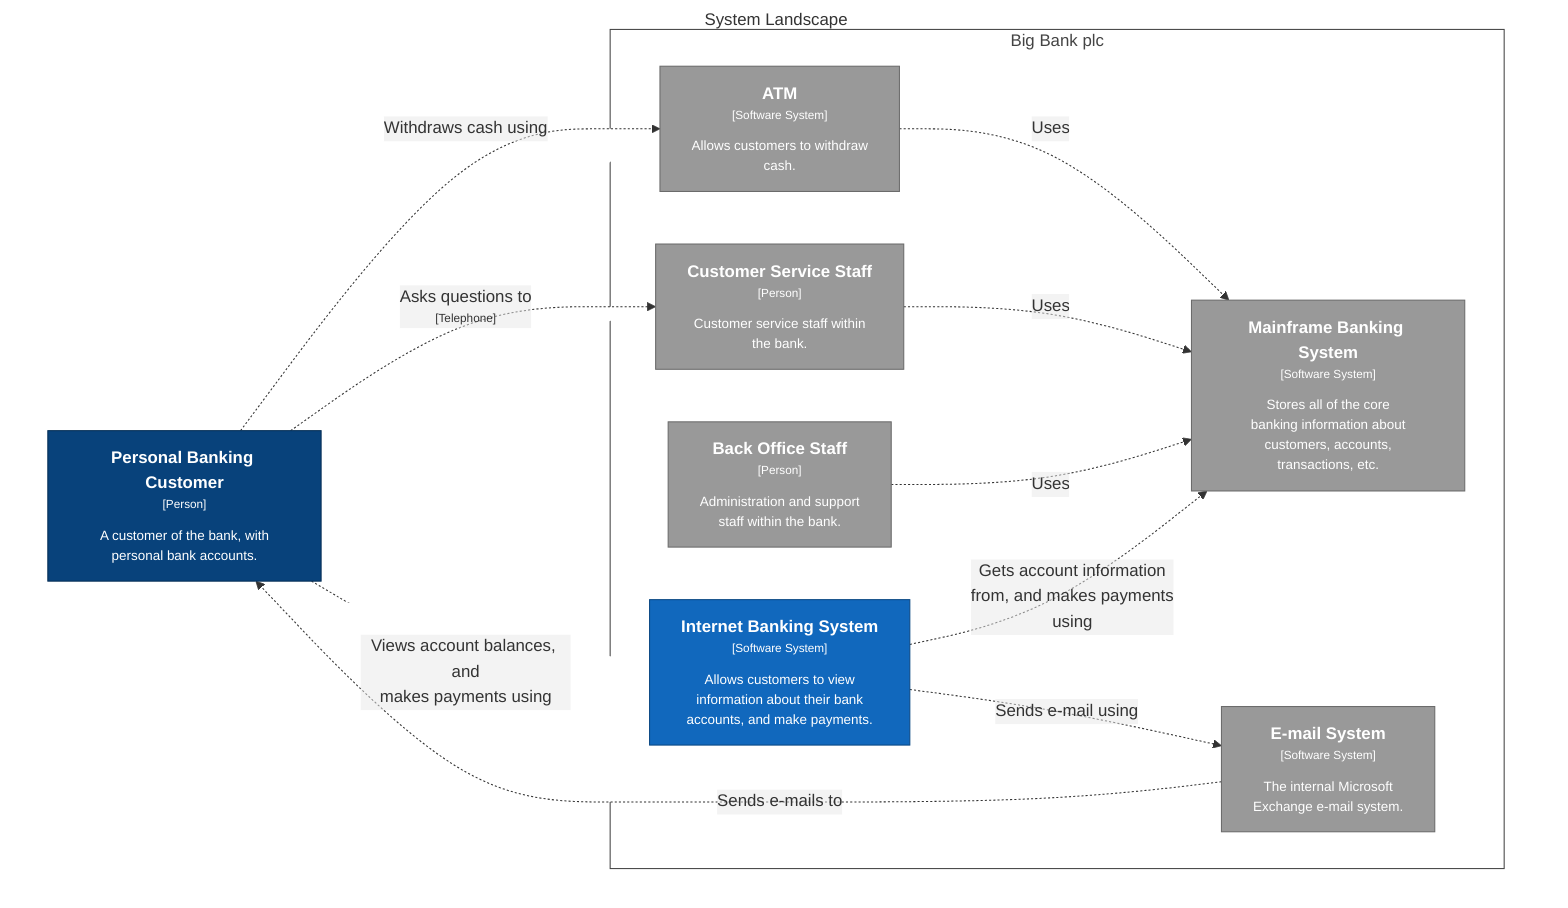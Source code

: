 graph TB
  linkStyle default fill:#ffffff

  subgraph diagram ["System Landscape"]
    style diagram fill:#ffffff,stroke:#ffffff

    subgraph enterprise [Big Bank plc]
      style enterprise fill:#ffffff,stroke:#444444,color:#444444

      12["<div style='font-weight: bold'>Customer Service Staff</div><div style='font-size: 70%; margin-top: 0px'>[Person]</div><div style='font-size: 80%; margin-top:10px'>Customer service staff within<br />the bank.</div>"]
      style 12 fill:#999999,stroke:#6b6b6b,color:#ffffff
      15["<div style='font-weight: bold'>Back Office Staff</div><div style='font-size: 70%; margin-top: 0px'>[Person]</div><div style='font-size: 80%; margin-top:10px'>Administration and support<br />staff within the bank.</div>"]
      style 15 fill:#999999,stroke:#6b6b6b,color:#ffffff
      2["<div style='font-weight: bold'>Internet Banking System</div><div style='font-size: 70%; margin-top: 0px'>[Software System]</div><div style='font-size: 80%; margin-top:10px'>Allows customers to view<br />information about their bank<br />accounts, and make payments.</div>"]
      style 2 fill:#1168bd,stroke:#0b4884,color:#ffffff
      4["<div style='font-weight: bold'>Mainframe Banking System</div><div style='font-size: 70%; margin-top: 0px'>[Software System]</div><div style='font-size: 80%; margin-top:10px'>Stores all of the core<br />banking information about<br />customers, accounts,<br />transactions, etc.</div>"]
      style 4 fill:#999999,stroke:#6b6b6b,color:#ffffff
      6["<div style='font-weight: bold'>E-mail System</div><div style='font-size: 70%; margin-top: 0px'>[Software System]</div><div style='font-size: 80%; margin-top:10px'>The internal Microsoft<br />Exchange e-mail system.</div>"]
      style 6 fill:#999999,stroke:#6b6b6b,color:#ffffff
      9["<div style='font-weight: bold'>ATM</div><div style='font-size: 70%; margin-top: 0px'>[Software System]</div><div style='font-size: 80%; margin-top:10px'>Allows customers to withdraw<br />cash.</div>"]
      style 9 fill:#999999,stroke:#6b6b6b,color:#ffffff
    end

    1["<div style='font-weight: bold'>Personal Banking Customer</div><div style='font-size: 70%; margin-top: 0px'>[Person]</div><div style='font-size: 80%; margin-top:10px'>A customer of the bank, with<br />personal bank accounts.</div>"]
    style 1 fill:#08427b,stroke:#052e56,color:#ffffff

    9-. "<div>Uses</div><div style='font-size: 70%'></div>" .->4
    1-. "<div>Withdraws cash using</div><div style='font-size: 70%'></div>" .->9
    12-. "<div>Uses</div><div style='font-size: 70%'></div>" .->4
    1-. "<div>Asks questions to</div><div style='font-size: 70%'>[Telephone]</div>" .->12
    15-. "<div>Uses</div><div style='font-size: 70%'></div>" .->4
    1-. "<div>Views account balances, and<br />makes payments using</div><div style='font-size: 70%'></div>" .->2
    2-. "<div>Gets account information<br />from, and makes payments<br />using</div><div style='font-size: 70%'></div>" .->4
    2-. "<div>Sends e-mail using</div><div style='font-size: 70%'></div>" .->6
    6-. "<div>Sends e-mails to</div><div style='font-size: 70%'></div>" .->1
  end